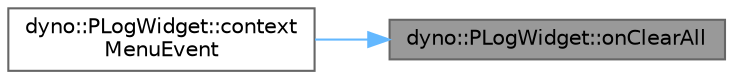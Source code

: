 digraph "dyno::PLogWidget::onClearAll"
{
 // LATEX_PDF_SIZE
  bgcolor="transparent";
  edge [fontname=Helvetica,fontsize=10,labelfontname=Helvetica,labelfontsize=10];
  node [fontname=Helvetica,fontsize=10,shape=box,height=0.2,width=0.4];
  rankdir="RL";
  Node1 [id="Node000001",label="dyno::PLogWidget::onClearAll",height=0.2,width=0.4,color="gray40", fillcolor="grey60", style="filled", fontcolor="black",tooltip=" "];
  Node1 -> Node2 [id="edge1_Node000001_Node000002",dir="back",color="steelblue1",style="solid",tooltip=" "];
  Node2 [id="Node000002",label="dyno::PLogWidget::context\lMenuEvent",height=0.2,width=0.4,color="grey40", fillcolor="white", style="filled",URL="$classdyno_1_1_p_log_widget.html#a018a70ac58208de6ece36b19ea04e410",tooltip=" "];
}
